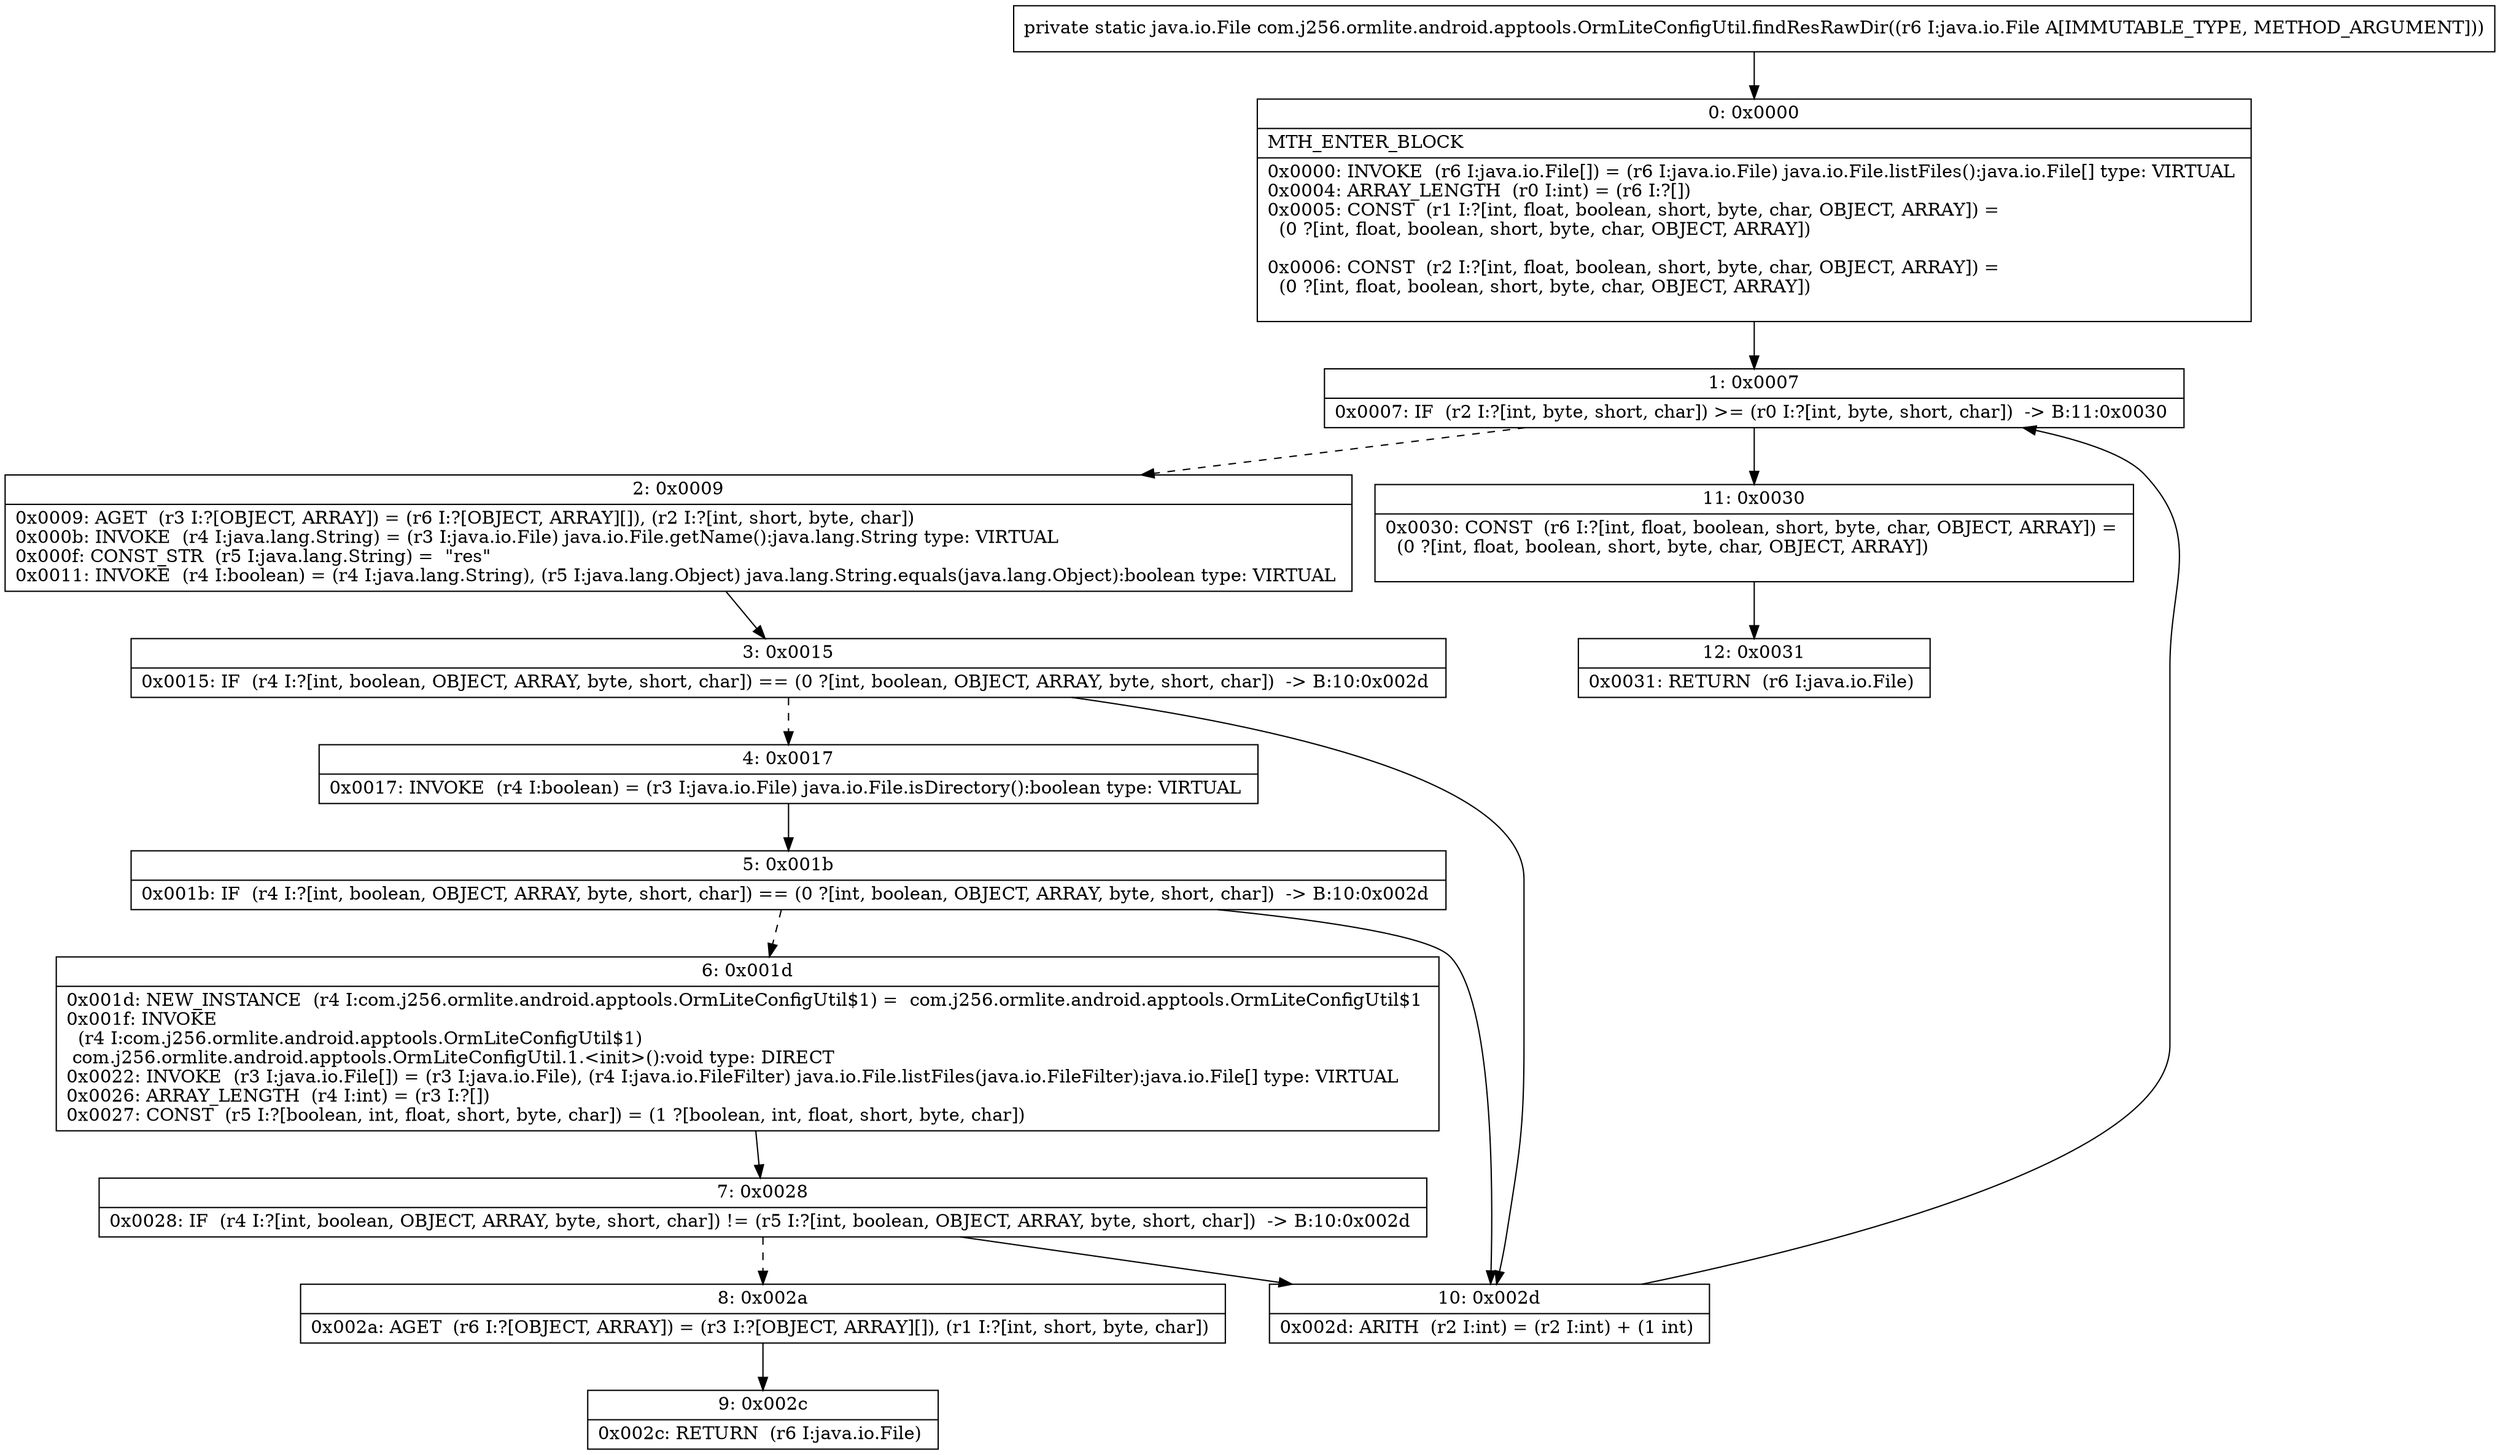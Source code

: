 digraph "CFG forcom.j256.ormlite.android.apptools.OrmLiteConfigUtil.findResRawDir(Ljava\/io\/File;)Ljava\/io\/File;" {
Node_0 [shape=record,label="{0\:\ 0x0000|MTH_ENTER_BLOCK\l|0x0000: INVOKE  (r6 I:java.io.File[]) = (r6 I:java.io.File) java.io.File.listFiles():java.io.File[] type: VIRTUAL \l0x0004: ARRAY_LENGTH  (r0 I:int) = (r6 I:?[]) \l0x0005: CONST  (r1 I:?[int, float, boolean, short, byte, char, OBJECT, ARRAY]) = \l  (0 ?[int, float, boolean, short, byte, char, OBJECT, ARRAY])\l \l0x0006: CONST  (r2 I:?[int, float, boolean, short, byte, char, OBJECT, ARRAY]) = \l  (0 ?[int, float, boolean, short, byte, char, OBJECT, ARRAY])\l \l}"];
Node_1 [shape=record,label="{1\:\ 0x0007|0x0007: IF  (r2 I:?[int, byte, short, char]) \>= (r0 I:?[int, byte, short, char])  \-\> B:11:0x0030 \l}"];
Node_2 [shape=record,label="{2\:\ 0x0009|0x0009: AGET  (r3 I:?[OBJECT, ARRAY]) = (r6 I:?[OBJECT, ARRAY][]), (r2 I:?[int, short, byte, char]) \l0x000b: INVOKE  (r4 I:java.lang.String) = (r3 I:java.io.File) java.io.File.getName():java.lang.String type: VIRTUAL \l0x000f: CONST_STR  (r5 I:java.lang.String) =  \"res\" \l0x0011: INVOKE  (r4 I:boolean) = (r4 I:java.lang.String), (r5 I:java.lang.Object) java.lang.String.equals(java.lang.Object):boolean type: VIRTUAL \l}"];
Node_3 [shape=record,label="{3\:\ 0x0015|0x0015: IF  (r4 I:?[int, boolean, OBJECT, ARRAY, byte, short, char]) == (0 ?[int, boolean, OBJECT, ARRAY, byte, short, char])  \-\> B:10:0x002d \l}"];
Node_4 [shape=record,label="{4\:\ 0x0017|0x0017: INVOKE  (r4 I:boolean) = (r3 I:java.io.File) java.io.File.isDirectory():boolean type: VIRTUAL \l}"];
Node_5 [shape=record,label="{5\:\ 0x001b|0x001b: IF  (r4 I:?[int, boolean, OBJECT, ARRAY, byte, short, char]) == (0 ?[int, boolean, OBJECT, ARRAY, byte, short, char])  \-\> B:10:0x002d \l}"];
Node_6 [shape=record,label="{6\:\ 0x001d|0x001d: NEW_INSTANCE  (r4 I:com.j256.ormlite.android.apptools.OrmLiteConfigUtil$1) =  com.j256.ormlite.android.apptools.OrmLiteConfigUtil$1 \l0x001f: INVOKE  \l  (r4 I:com.j256.ormlite.android.apptools.OrmLiteConfigUtil$1)\l com.j256.ormlite.android.apptools.OrmLiteConfigUtil.1.\<init\>():void type: DIRECT \l0x0022: INVOKE  (r3 I:java.io.File[]) = (r3 I:java.io.File), (r4 I:java.io.FileFilter) java.io.File.listFiles(java.io.FileFilter):java.io.File[] type: VIRTUAL \l0x0026: ARRAY_LENGTH  (r4 I:int) = (r3 I:?[]) \l0x0027: CONST  (r5 I:?[boolean, int, float, short, byte, char]) = (1 ?[boolean, int, float, short, byte, char]) \l}"];
Node_7 [shape=record,label="{7\:\ 0x0028|0x0028: IF  (r4 I:?[int, boolean, OBJECT, ARRAY, byte, short, char]) != (r5 I:?[int, boolean, OBJECT, ARRAY, byte, short, char])  \-\> B:10:0x002d \l}"];
Node_8 [shape=record,label="{8\:\ 0x002a|0x002a: AGET  (r6 I:?[OBJECT, ARRAY]) = (r3 I:?[OBJECT, ARRAY][]), (r1 I:?[int, short, byte, char]) \l}"];
Node_9 [shape=record,label="{9\:\ 0x002c|0x002c: RETURN  (r6 I:java.io.File) \l}"];
Node_10 [shape=record,label="{10\:\ 0x002d|0x002d: ARITH  (r2 I:int) = (r2 I:int) + (1 int) \l}"];
Node_11 [shape=record,label="{11\:\ 0x0030|0x0030: CONST  (r6 I:?[int, float, boolean, short, byte, char, OBJECT, ARRAY]) = \l  (0 ?[int, float, boolean, short, byte, char, OBJECT, ARRAY])\l \l}"];
Node_12 [shape=record,label="{12\:\ 0x0031|0x0031: RETURN  (r6 I:java.io.File) \l}"];
MethodNode[shape=record,label="{private static java.io.File com.j256.ormlite.android.apptools.OrmLiteConfigUtil.findResRawDir((r6 I:java.io.File A[IMMUTABLE_TYPE, METHOD_ARGUMENT])) }"];
MethodNode -> Node_0;
Node_0 -> Node_1;
Node_1 -> Node_2[style=dashed];
Node_1 -> Node_11;
Node_2 -> Node_3;
Node_3 -> Node_4[style=dashed];
Node_3 -> Node_10;
Node_4 -> Node_5;
Node_5 -> Node_6[style=dashed];
Node_5 -> Node_10;
Node_6 -> Node_7;
Node_7 -> Node_8[style=dashed];
Node_7 -> Node_10;
Node_8 -> Node_9;
Node_10 -> Node_1;
Node_11 -> Node_12;
}

